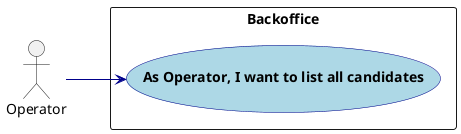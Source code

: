 @startuml US1000_UCD
'https://plantuml.com/use-case-diagram

skinparam usecase {
    BackgroundColor LightBlue
    BorderColor DarkBlue
    ArrowColor DarkBlue
    FontStyle Bold
}

:Operator: as Operator


left to right direction

rectangle "Backoffice" as backoffice {
  usecase "As Operator, I want to list all candidates" as RegisterClient
}

Operator --> (RegisterClient)

@enduml